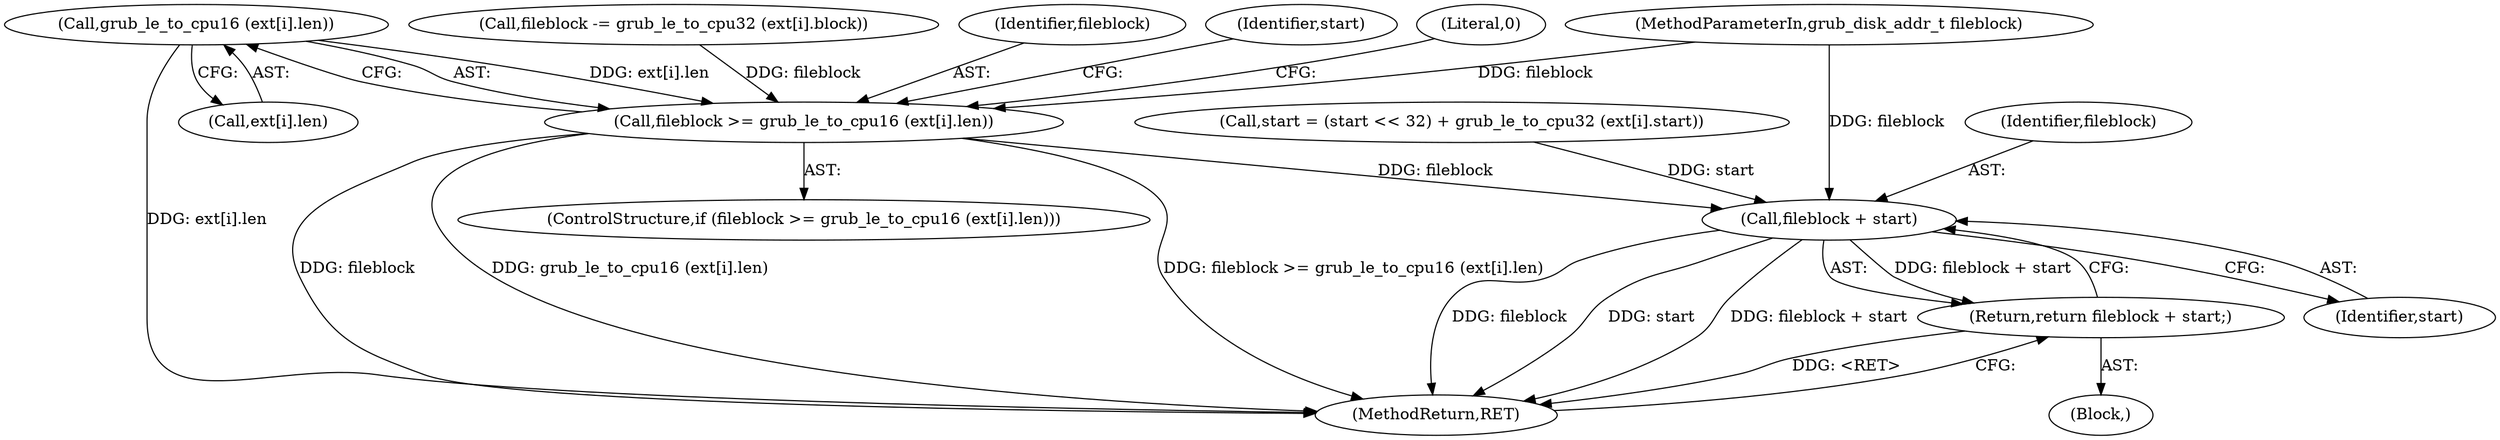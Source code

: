 digraph "0_radare2_796dd28aaa6b9fa76d99c42c4d5ff8b257cc2191_1@array" {
"1000218" [label="(Call,grub_le_to_cpu16 (ext[i].len))"];
"1000216" [label="(Call,fileblock >= grub_le_to_cpu16 (ext[i].len))"];
"1000250" [label="(Call,fileblock + start)"];
"1000249" [label="(Return,return fileblock + start;)"];
"1000251" [label="(Identifier,fileblock)"];
"1000429" [label="(MethodReturn,RET)"];
"1000219" [label="(Call,ext[i].len)"];
"1000218" [label="(Call,grub_le_to_cpu16 (ext[i].len))"];
"1000249" [label="(Return,return fileblock + start;)"];
"1000215" [label="(ControlStructure,if (fileblock >= grub_le_to_cpu16 (ext[i].len)))"];
"1000207" [label="(Call,fileblock -= grub_le_to_cpu32 (ext[i].block))"];
"1000250" [label="(Call,fileblock + start)"];
"1000217" [label="(Identifier,fileblock)"];
"1000227" [label="(Block,)"];
"1000252" [label="(Identifier,start)"];
"1000230" [label="(Identifier,start)"];
"1000106" [label="(MethodParameterIn,grub_disk_addr_t fileblock)"];
"1000216" [label="(Call,fileblock >= grub_le_to_cpu16 (ext[i].len))"];
"1000237" [label="(Call,start = (start << 32) + grub_le_to_cpu32 (ext[i].start))"];
"1000225" [label="(Literal,0)"];
"1000218" -> "1000216"  [label="AST: "];
"1000218" -> "1000219"  [label="CFG: "];
"1000219" -> "1000218"  [label="AST: "];
"1000216" -> "1000218"  [label="CFG: "];
"1000218" -> "1000429"  [label="DDG: ext[i].len"];
"1000218" -> "1000216"  [label="DDG: ext[i].len"];
"1000216" -> "1000215"  [label="AST: "];
"1000217" -> "1000216"  [label="AST: "];
"1000225" -> "1000216"  [label="CFG: "];
"1000230" -> "1000216"  [label="CFG: "];
"1000216" -> "1000429"  [label="DDG: fileblock >= grub_le_to_cpu16 (ext[i].len)"];
"1000216" -> "1000429"  [label="DDG: fileblock"];
"1000216" -> "1000429"  [label="DDG: grub_le_to_cpu16 (ext[i].len)"];
"1000207" -> "1000216"  [label="DDG: fileblock"];
"1000106" -> "1000216"  [label="DDG: fileblock"];
"1000216" -> "1000250"  [label="DDG: fileblock"];
"1000250" -> "1000249"  [label="AST: "];
"1000250" -> "1000252"  [label="CFG: "];
"1000251" -> "1000250"  [label="AST: "];
"1000252" -> "1000250"  [label="AST: "];
"1000249" -> "1000250"  [label="CFG: "];
"1000250" -> "1000429"  [label="DDG: fileblock"];
"1000250" -> "1000429"  [label="DDG: start"];
"1000250" -> "1000429"  [label="DDG: fileblock + start"];
"1000250" -> "1000249"  [label="DDG: fileblock + start"];
"1000106" -> "1000250"  [label="DDG: fileblock"];
"1000237" -> "1000250"  [label="DDG: start"];
"1000249" -> "1000227"  [label="AST: "];
"1000429" -> "1000249"  [label="CFG: "];
"1000249" -> "1000429"  [label="DDG: <RET>"];
}
